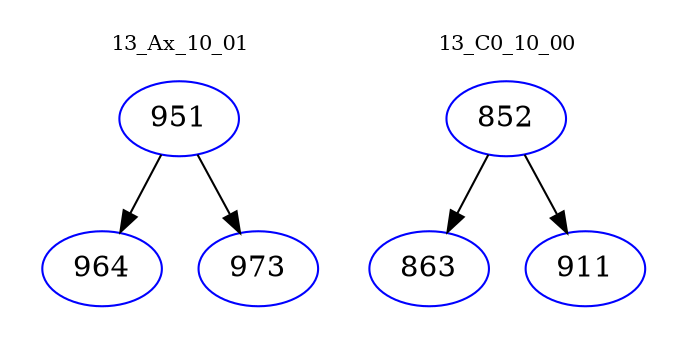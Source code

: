 digraph{
subgraph cluster_0 {
color = white
label = "13_Ax_10_01";
fontsize=10;
T0_951 [label="951", color="blue"]
T0_951 -> T0_964 [color="black"]
T0_964 [label="964", color="blue"]
T0_951 -> T0_973 [color="black"]
T0_973 [label="973", color="blue"]
}
subgraph cluster_1 {
color = white
label = "13_C0_10_00";
fontsize=10;
T1_852 [label="852", color="blue"]
T1_852 -> T1_863 [color="black"]
T1_863 [label="863", color="blue"]
T1_852 -> T1_911 [color="black"]
T1_911 [label="911", color="blue"]
}
}

